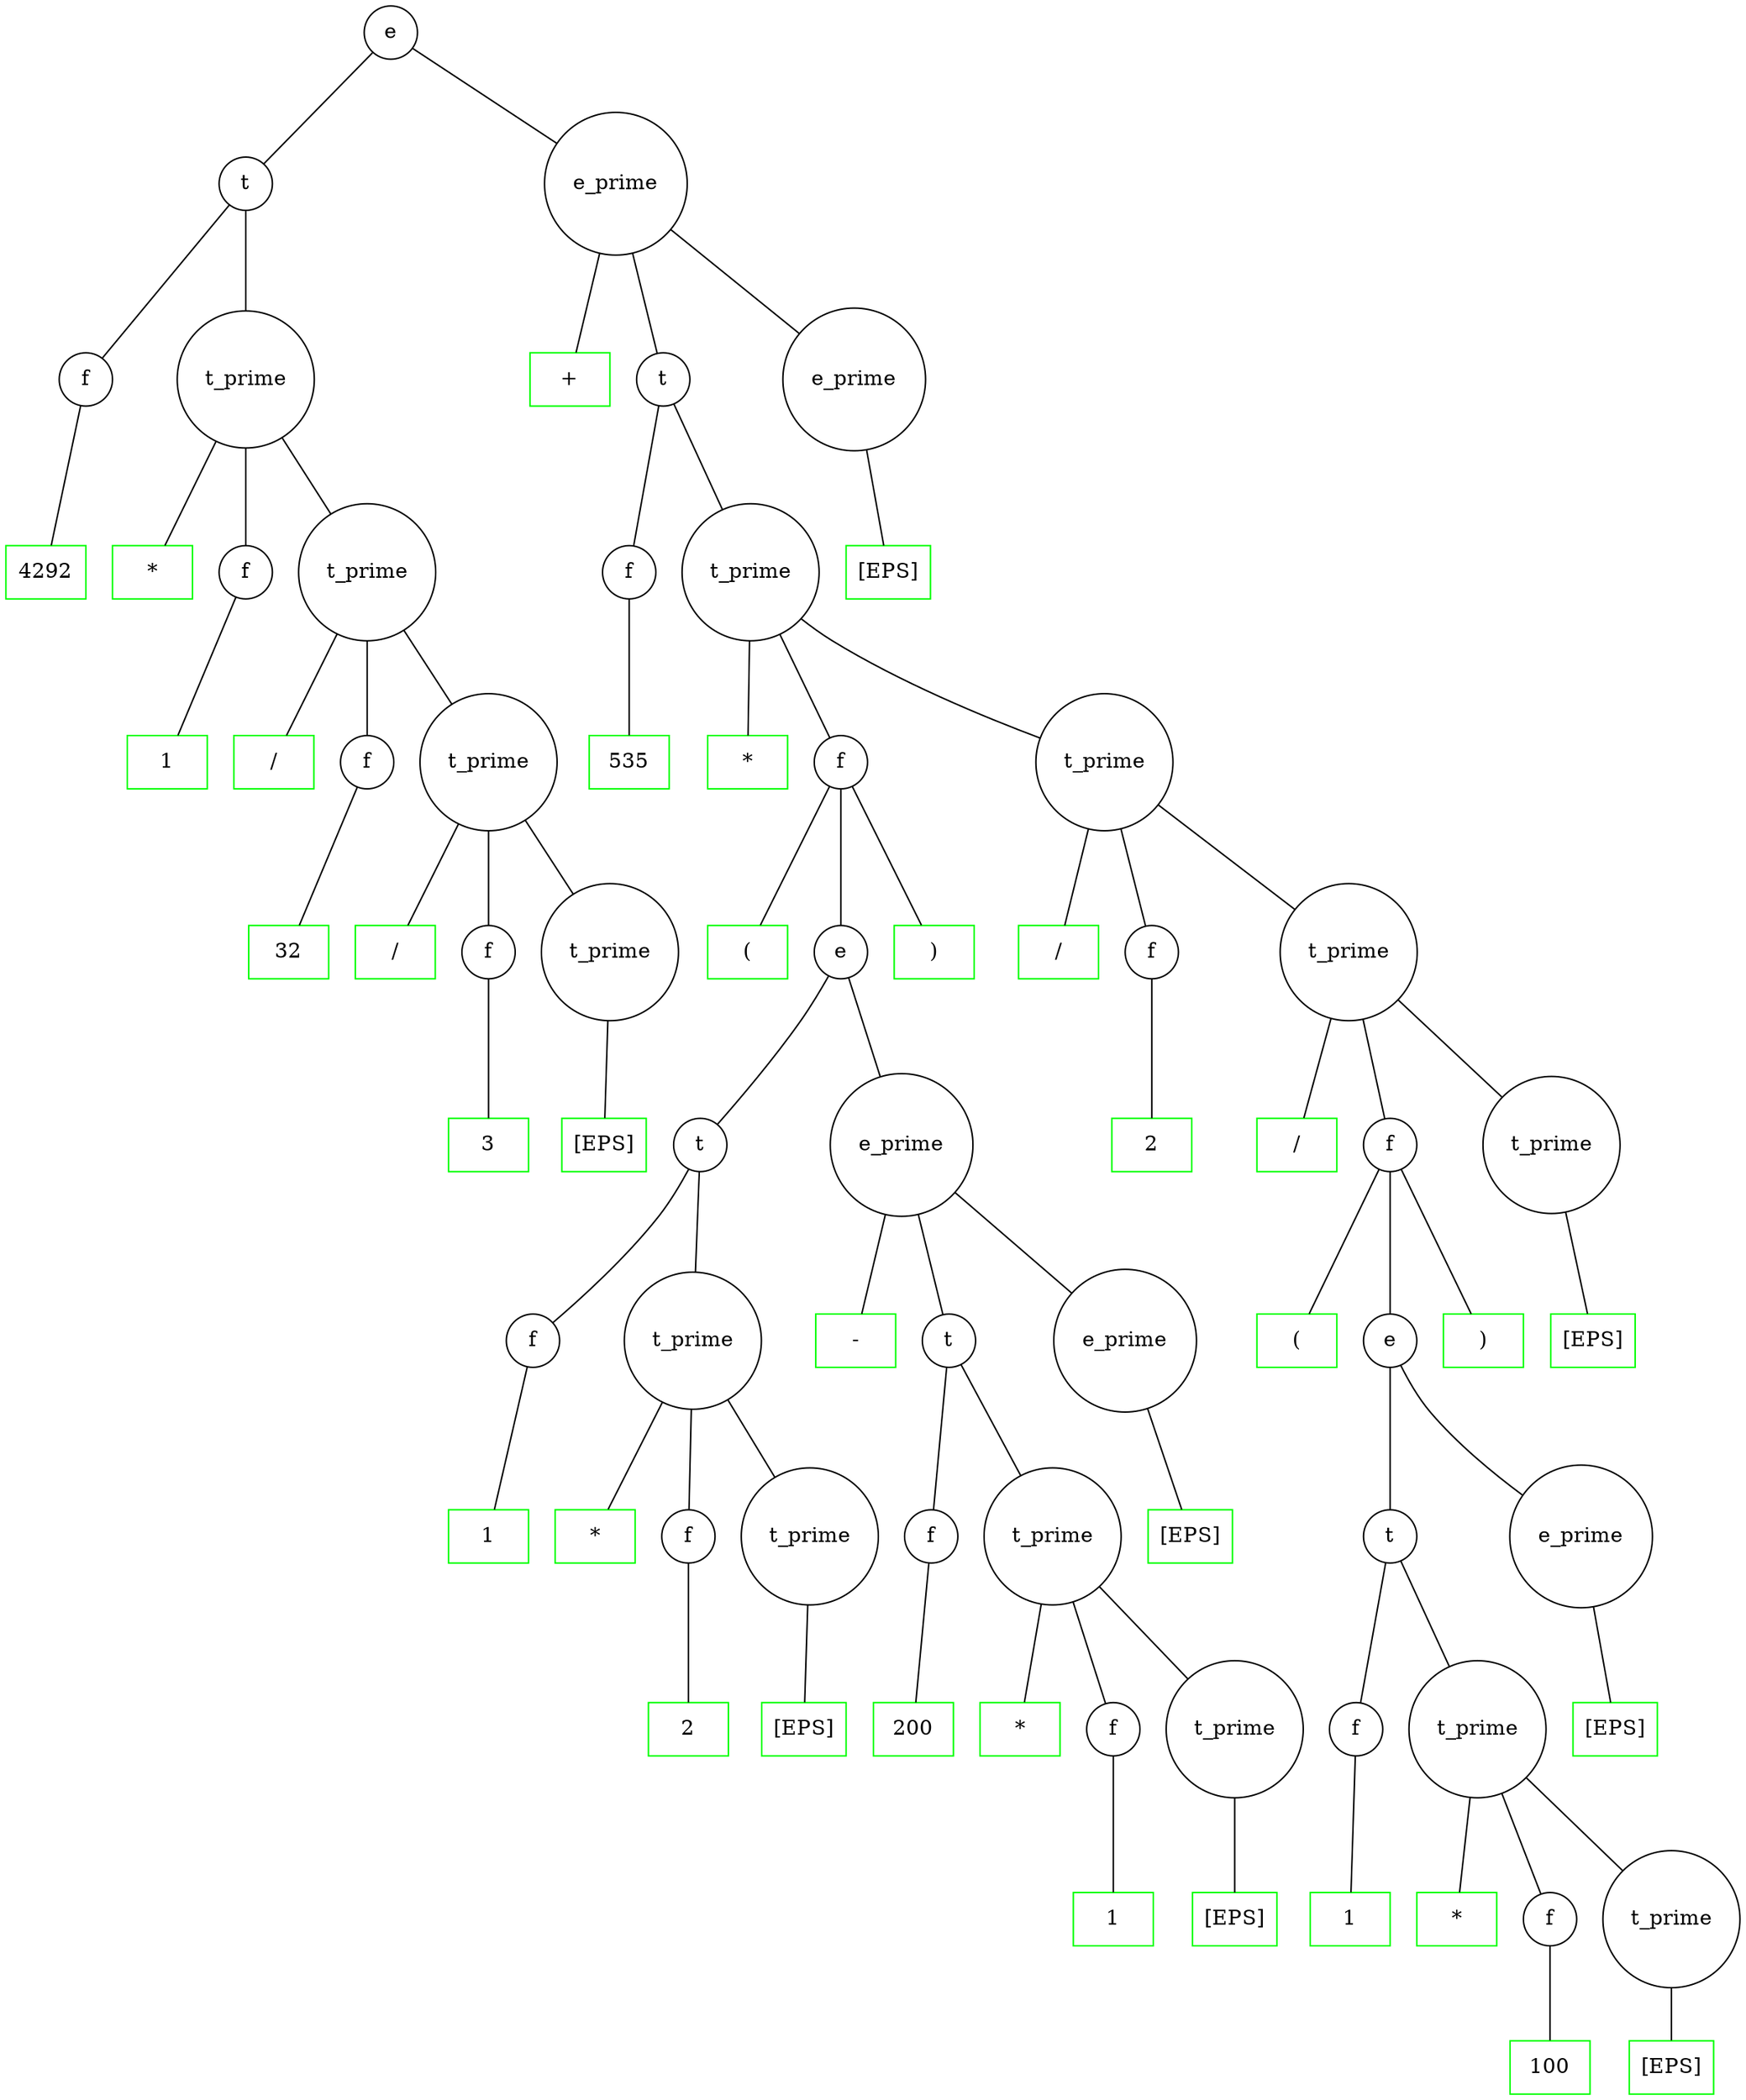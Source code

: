 strict graph TranslatorGenerator {
    1[label="e" shape=circle];
    2[label="t" shape=circle];
    3[label="f" shape=circle];
    4[label="4292" shape=box color=green];
    5[label="t_prime" shape=circle];
    6[label="*" shape=box color=green];
    7[label="f" shape=circle];
    8[label="1" shape=box color=green];
    9[label="t_prime" shape=circle];
    10[label="/" shape=box color=green];
    11[label="f" shape=circle];
    12[label="32" shape=box color=green];
    13[label="t_prime" shape=circle];
    14[label="/" shape=box color=green];
    15[label="f" shape=circle];
    16[label="3" shape=box color=green];
    17[label="t_prime" shape=circle];
    18[label="[EPS]" shape=box color=green];
    19[label="e_prime" shape=circle];
    20[label="+" shape=box color=green];
    21[label="t" shape=circle];
    22[label="f" shape=circle];
    23[label="535" shape=box color=green];
    24[label="t_prime" shape=circle];
    25[label="*" shape=box color=green];
    26[label="f" shape=circle];
    27[label="(" shape=box color=green];
    28[label="e" shape=circle];
    29[label="t" shape=circle];
    30[label="f" shape=circle];
    31[label="1" shape=box color=green];
    32[label="t_prime" shape=circle];
    33[label="*" shape=box color=green];
    34[label="f" shape=circle];
    35[label="2" shape=box color=green];
    36[label="t_prime" shape=circle];
    37[label="[EPS]" shape=box color=green];
    38[label="e_prime" shape=circle];
    39[label="-" shape=box color=green];
    40[label="t" shape=circle];
    41[label="f" shape=circle];
    42[label="200" shape=box color=green];
    43[label="t_prime" shape=circle];
    44[label="*" shape=box color=green];
    45[label="f" shape=circle];
    46[label="1" shape=box color=green];
    47[label="t_prime" shape=circle];
    48[label="[EPS]" shape=box color=green];
    49[label="e_prime" shape=circle];
    50[label="[EPS]" shape=box color=green];
    51[label=")" shape=box color=green];
    52[label="t_prime" shape=circle];
    53[label="/" shape=box color=green];
    54[label="f" shape=circle];
    55[label="2" shape=box color=green];
    56[label="t_prime" shape=circle];
    57[label="/" shape=box color=green];
    58[label="f" shape=circle];
    59[label="(" shape=box color=green];
    60[label="e" shape=circle];
    61[label="t" shape=circle];
    62[label="f" shape=circle];
    63[label="1" shape=box color=green];
    64[label="t_prime" shape=circle];
    65[label="*" shape=box color=green];
    66[label="f" shape=circle];
    67[label="100" shape=box color=green];
    68[label="t_prime" shape=circle];
    69[label="[EPS]" shape=box color=green];
    70[label="e_prime" shape=circle];
    71[label="[EPS]" shape=box color=green];
    72[label=")" shape=box color=green];
    73[label="t_prime" shape=circle];
    74[label="[EPS]" shape=box color=green];
    75[label="e_prime" shape=circle];
    76[label="[EPS]" shape=box color=green];
    1 -- 2;
    2 -- 3;
    3 -- 4;
    2 -- 5;
    5 -- 6;
    5 -- 7;
    7 -- 8;
    5 -- 9;
    9 -- 10;
    9 -- 11;
    11 -- 12;
    9 -- 13;
    13 -- 14;
    13 -- 15;
    15 -- 16;
    13 -- 17;
    17 -- 18;
    1 -- 19;
    19 -- 20;
    19 -- 21;
    21 -- 22;
    22 -- 23;
    21 -- 24;
    24 -- 25;
    24 -- 26;
    26 -- 27;
    26 -- 28;
    28 -- 29;
    29 -- 30;
    30 -- 31;
    29 -- 32;
    32 -- 33;
    32 -- 34;
    34 -- 35;
    32 -- 36;
    36 -- 37;
    28 -- 38;
    38 -- 39;
    38 -- 40;
    40 -- 41;
    41 -- 42;
    40 -- 43;
    43 -- 44;
    43 -- 45;
    45 -- 46;
    43 -- 47;
    47 -- 48;
    38 -- 49;
    49 -- 50;
    26 -- 51;
    24 -- 52;
    52 -- 53;
    52 -- 54;
    54 -- 55;
    52 -- 56;
    56 -- 57;
    56 -- 58;
    58 -- 59;
    58 -- 60;
    60 -- 61;
    61 -- 62;
    62 -- 63;
    61 -- 64;
    64 -- 65;
    64 -- 66;
    66 -- 67;
    64 -- 68;
    68 -- 69;
    60 -- 70;
    70 -- 71;
    58 -- 72;
    56 -- 73;
    73 -- 74;
    19 -- 75;
    75 -- 76;
}
